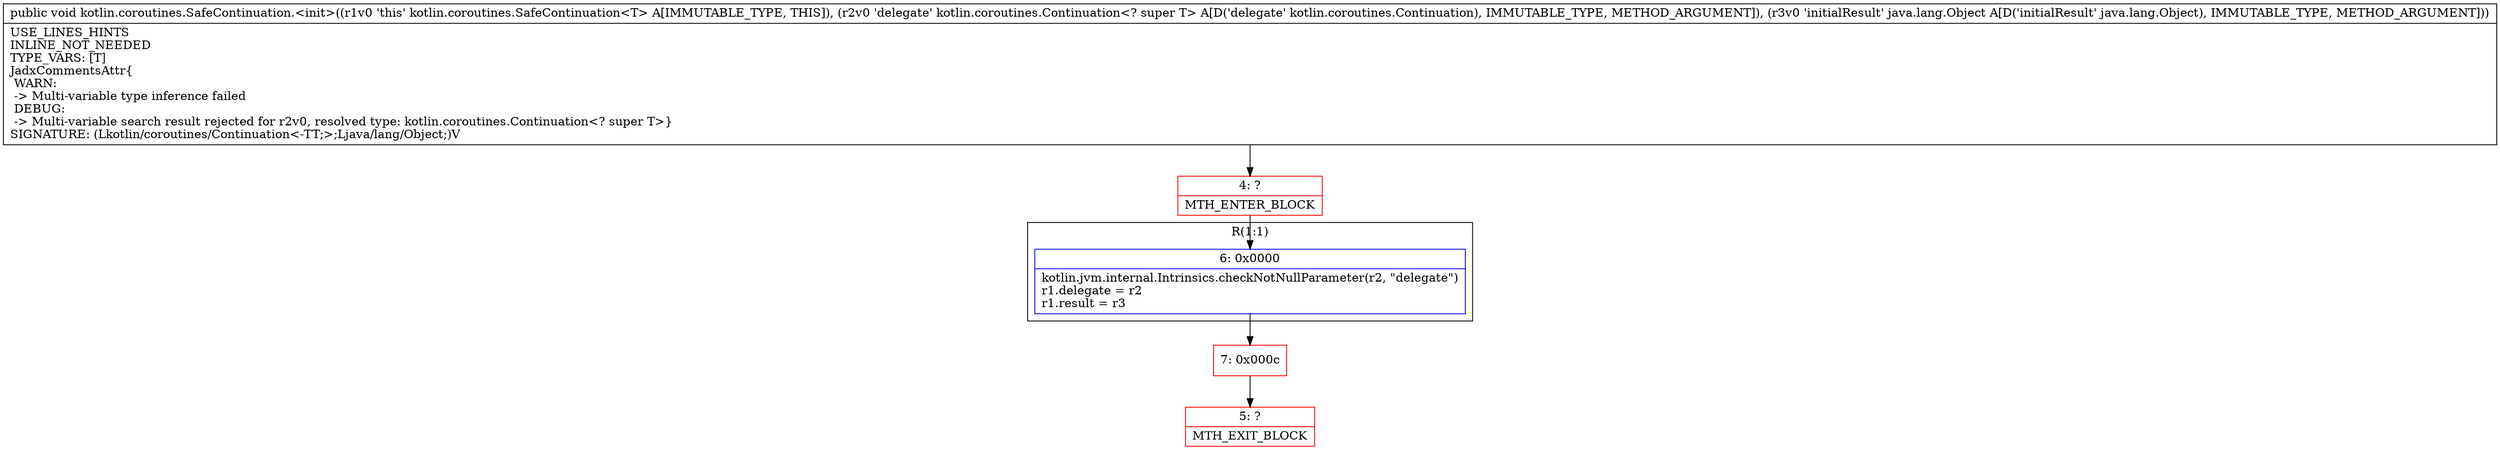 digraph "CFG forkotlin.coroutines.SafeContinuation.\<init\>(Lkotlin\/coroutines\/Continuation;Ljava\/lang\/Object;)V" {
subgraph cluster_Region_125199607 {
label = "R(1:1)";
node [shape=record,color=blue];
Node_6 [shape=record,label="{6\:\ 0x0000|kotlin.jvm.internal.Intrinsics.checkNotNullParameter(r2, \"delegate\")\lr1.delegate = r2\lr1.result = r3\l}"];
}
Node_4 [shape=record,color=red,label="{4\:\ ?|MTH_ENTER_BLOCK\l}"];
Node_7 [shape=record,color=red,label="{7\:\ 0x000c}"];
Node_5 [shape=record,color=red,label="{5\:\ ?|MTH_EXIT_BLOCK\l}"];
MethodNode[shape=record,label="{public void kotlin.coroutines.SafeContinuation.\<init\>((r1v0 'this' kotlin.coroutines.SafeContinuation\<T\> A[IMMUTABLE_TYPE, THIS]), (r2v0 'delegate' kotlin.coroutines.Continuation\<? super T\> A[D('delegate' kotlin.coroutines.Continuation), IMMUTABLE_TYPE, METHOD_ARGUMENT]), (r3v0 'initialResult' java.lang.Object A[D('initialResult' java.lang.Object), IMMUTABLE_TYPE, METHOD_ARGUMENT]))  | USE_LINES_HINTS\lINLINE_NOT_NEEDED\lTYPE_VARS: [T]\lJadxCommentsAttr\{\l WARN: \l \-\> Multi\-variable type inference failed\l DEBUG: \l \-\> Multi\-variable search result rejected for r2v0, resolved type: kotlin.coroutines.Continuation\<? super T\>\}\lSIGNATURE: (Lkotlin\/coroutines\/Continuation\<\-TT;\>;Ljava\/lang\/Object;)V\l}"];
MethodNode -> Node_4;Node_6 -> Node_7;
Node_4 -> Node_6;
Node_7 -> Node_5;
}

